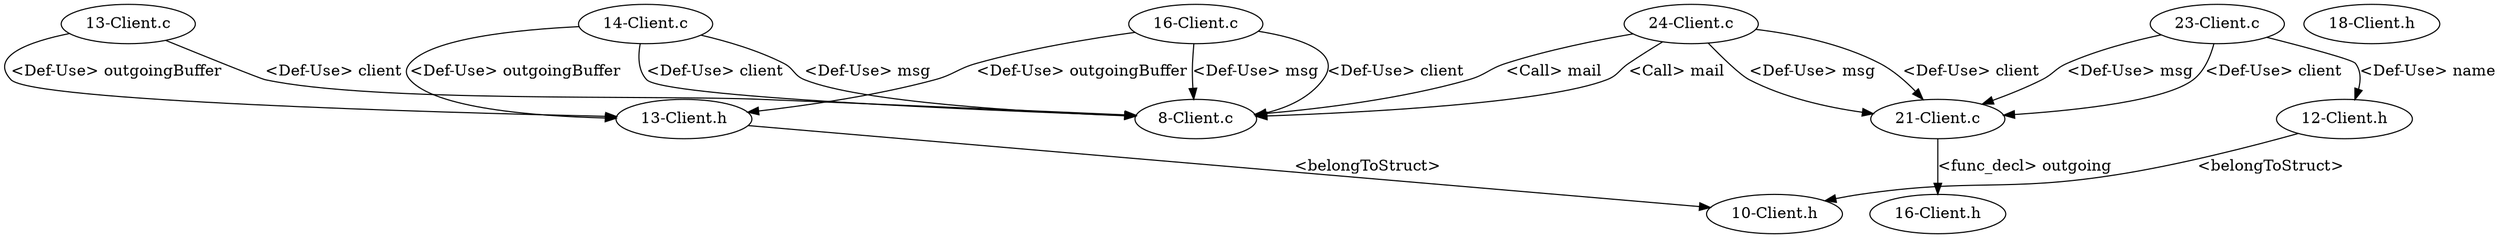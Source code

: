 digraph {
1 [label = "8-Client.c"];
2 [label = "13-Client.c"];
2 -> 1[label="<Def-Use> client"];
3 [label = "14-Client.c"];
3 -> 1[label="<Def-Use> client"];
3 -> 1[label="<Def-Use> msg"];
4 [label = "16-Client.c"];
4 -> 1[label="<Def-Use> client"];
4 -> 1[label="<Def-Use> msg"];
5 [label = "21-Client.c"];
6 [label = "23-Client.c"];
6 -> 5[label="<Def-Use> msg"];
6 -> 5[label="<Def-Use> client"];
7 [label = "24-Client.c"];
7 -> 1[label="<Call> mail"];
7 -> 5[label="<Def-Use> client"];
7 -> 5[label="<Def-Use> msg"];
8 [label = "10-Client.h"];
9 [label = "12-Client.h"];
10 [label = "13-Client.h"];
9 -> 8[label="<belongToStruct>"];
10 -> 8[label="<belongToStruct>"];
11 [label = "16-Client.h"];
12 [label = "18-Client.h"];
3 -> 10[label="<Def-Use> outgoingBuffer"];
2 -> 10[label="<Def-Use> outgoingBuffer"];
6 -> 9[label="<Def-Use> name"];
7 -> 1[label="<Call> mail"];
4 -> 10[label="<Def-Use> outgoingBuffer"];
5 -> 11[label="<func_decl> outgoing"];
}